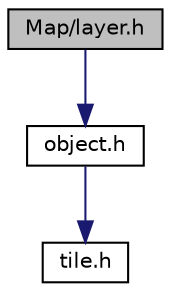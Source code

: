 digraph "Map/layer.h"
{
  edge [fontname="Helvetica",fontsize="10",labelfontname="Helvetica",labelfontsize="10"];
  node [fontname="Helvetica",fontsize="10",shape=record];
  Node1 [label="Map/layer.h",height=0.2,width=0.4,color="black", fillcolor="grey75", style="filled", fontcolor="black"];
  Node1 -> Node2 [color="midnightblue",fontsize="10",style="solid",fontname="Helvetica"];
  Node2 [label="object.h",height=0.2,width=0.4,color="black", fillcolor="white", style="filled",URL="$object_8h.html"];
  Node2 -> Node3 [color="midnightblue",fontsize="10",style="solid",fontname="Helvetica"];
  Node3 [label="tile.h",height=0.2,width=0.4,color="black", fillcolor="white", style="filled",URL="$tile_8h.html"];
}
